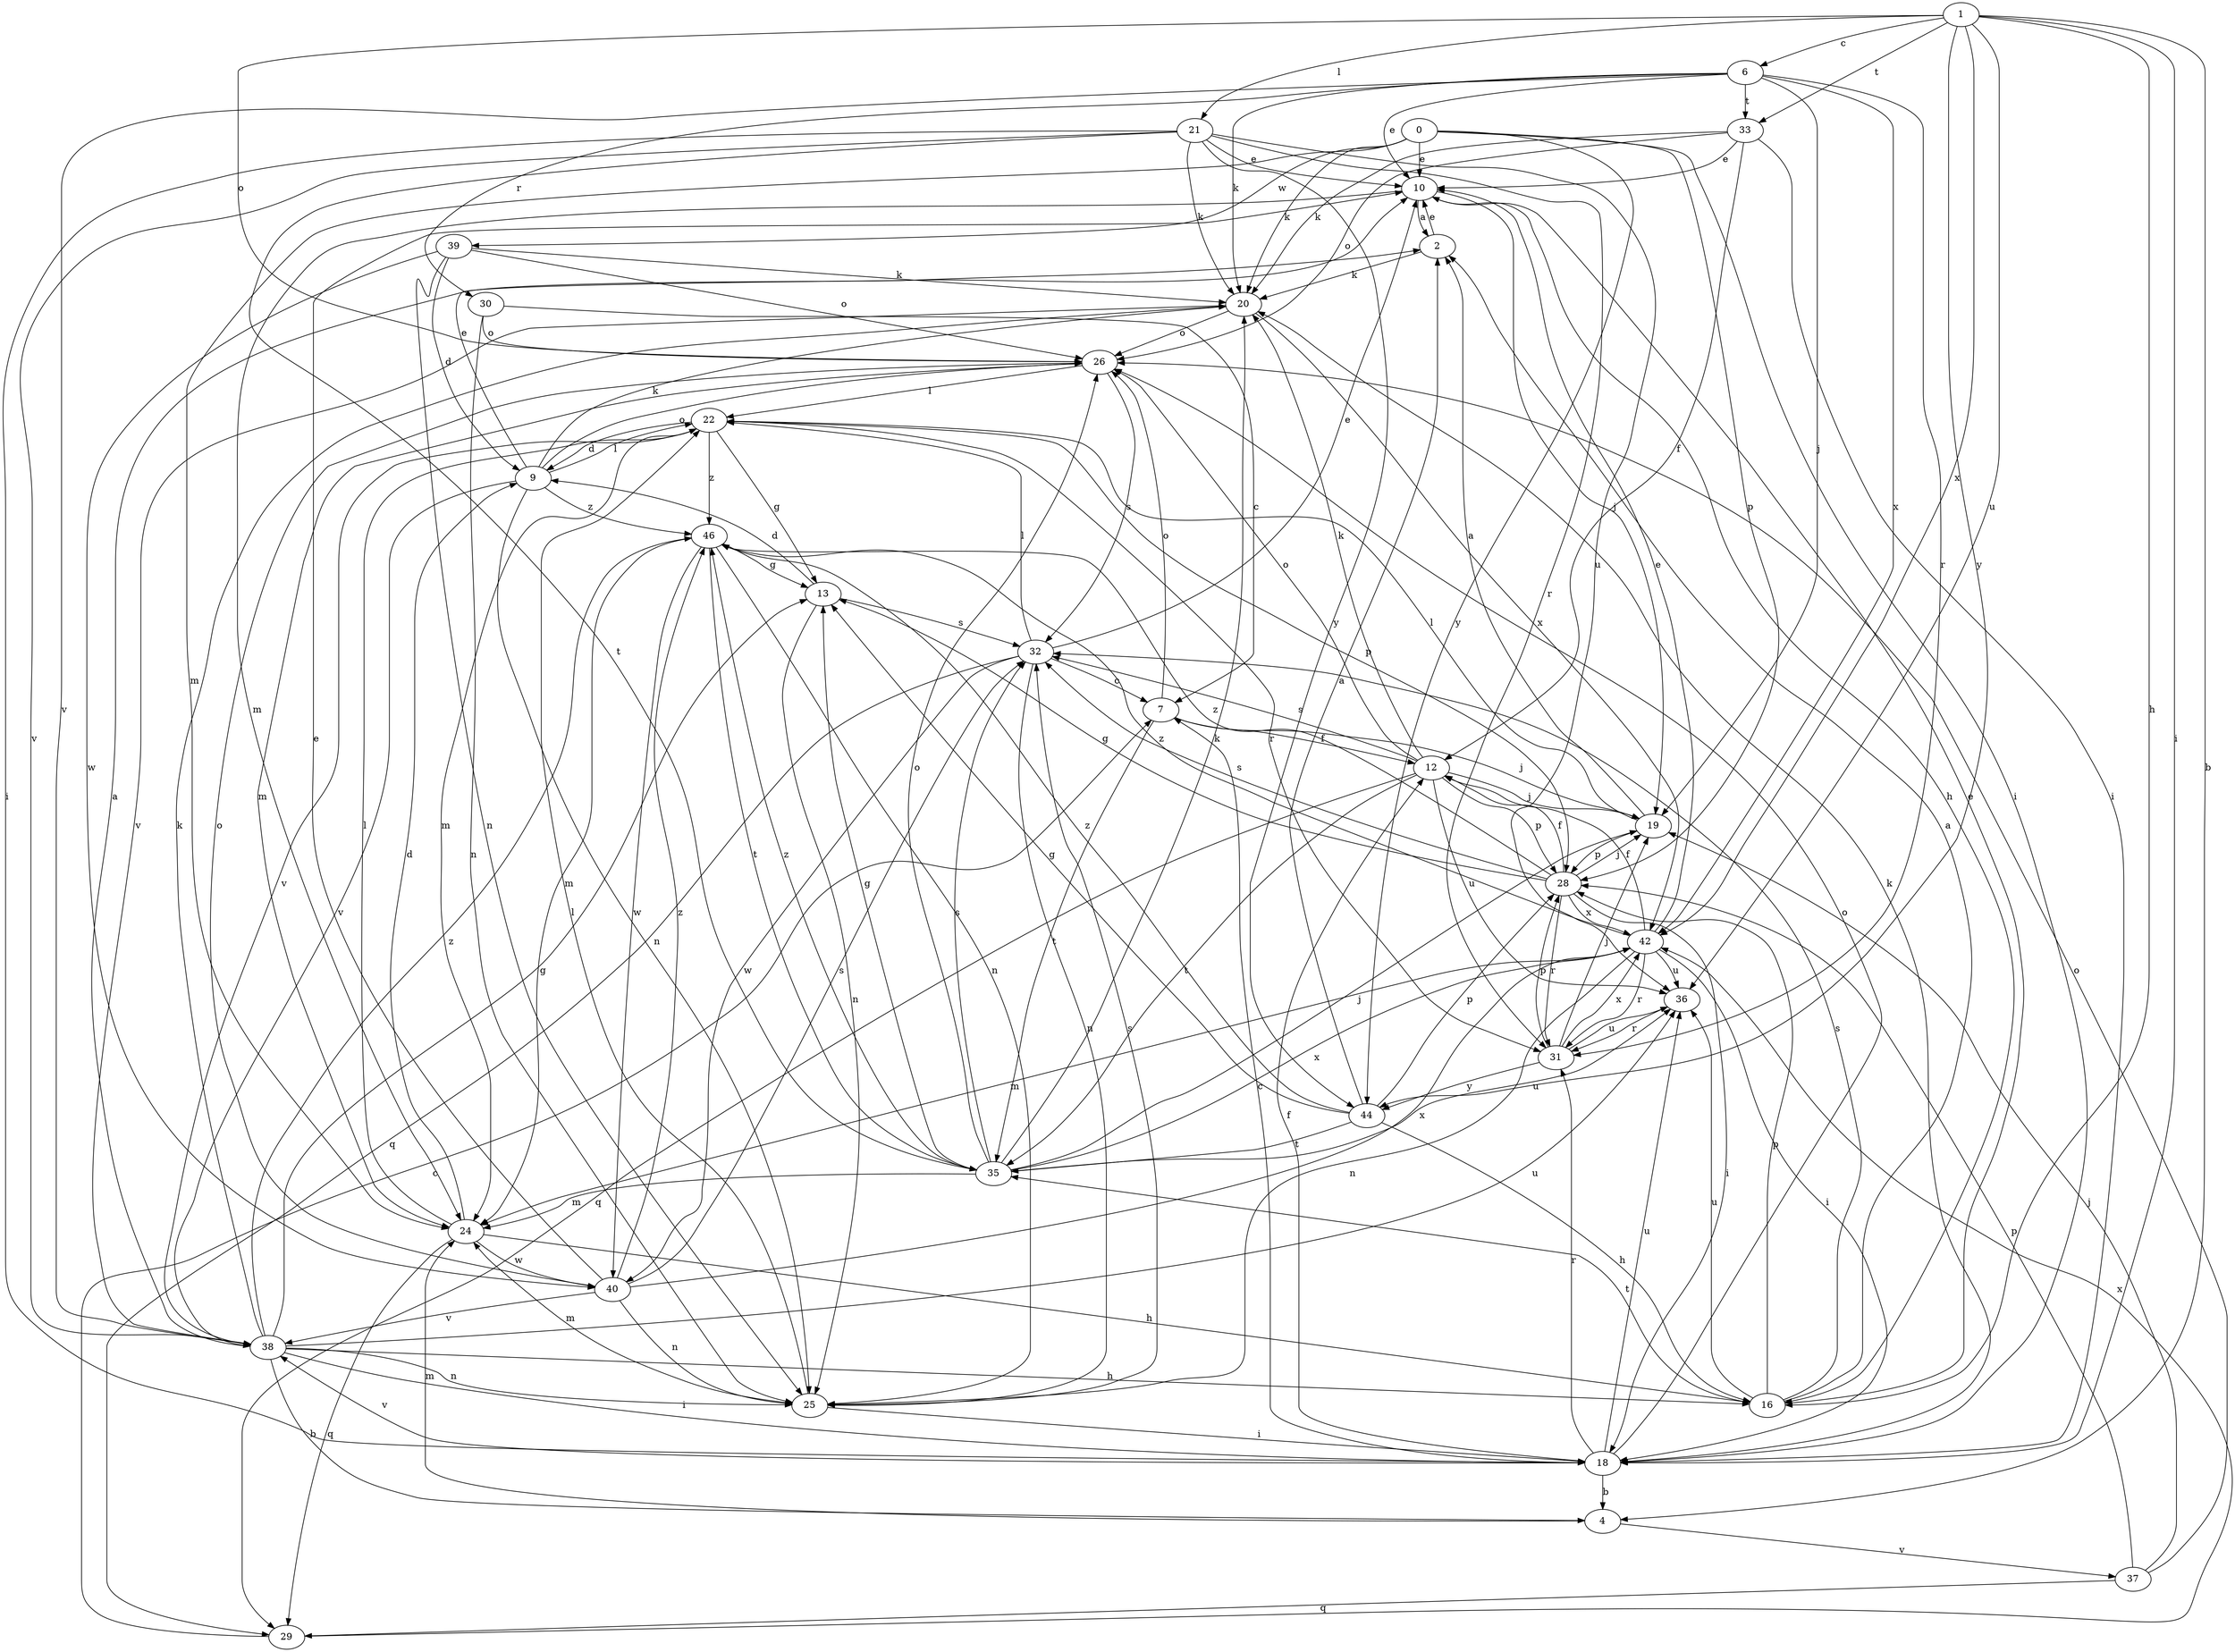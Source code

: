 strict digraph  {
0;
1;
2;
4;
6;
7;
9;
10;
12;
13;
16;
18;
19;
20;
21;
22;
24;
25;
26;
28;
29;
30;
31;
32;
33;
35;
36;
37;
38;
39;
40;
42;
44;
46;
0 -> 10  [label=e];
0 -> 18  [label=i];
0 -> 20  [label=k];
0 -> 24  [label=m];
0 -> 28  [label=p];
0 -> 39  [label=w];
0 -> 44  [label=y];
1 -> 4  [label=b];
1 -> 6  [label=c];
1 -> 16  [label=h];
1 -> 18  [label=i];
1 -> 21  [label=l];
1 -> 26  [label=o];
1 -> 33  [label=t];
1 -> 36  [label=u];
1 -> 42  [label=x];
1 -> 44  [label=y];
2 -> 10  [label=e];
2 -> 20  [label=k];
4 -> 24  [label=m];
4 -> 37  [label=v];
6 -> 10  [label=e];
6 -> 19  [label=j];
6 -> 20  [label=k];
6 -> 30  [label=r];
6 -> 31  [label=r];
6 -> 33  [label=t];
6 -> 38  [label=v];
6 -> 42  [label=x];
7 -> 12  [label=f];
7 -> 19  [label=j];
7 -> 26  [label=o];
7 -> 35  [label=t];
9 -> 10  [label=e];
9 -> 20  [label=k];
9 -> 22  [label=l];
9 -> 25  [label=n];
9 -> 26  [label=o];
9 -> 38  [label=v];
9 -> 46  [label=z];
10 -> 2  [label=a];
10 -> 16  [label=h];
10 -> 19  [label=j];
10 -> 24  [label=m];
12 -> 19  [label=j];
12 -> 20  [label=k];
12 -> 26  [label=o];
12 -> 28  [label=p];
12 -> 29  [label=q];
12 -> 32  [label=s];
12 -> 35  [label=t];
12 -> 36  [label=u];
13 -> 9  [label=d];
13 -> 25  [label=n];
13 -> 32  [label=s];
16 -> 2  [label=a];
16 -> 10  [label=e];
16 -> 28  [label=p];
16 -> 32  [label=s];
16 -> 35  [label=t];
16 -> 36  [label=u];
18 -> 4  [label=b];
18 -> 7  [label=c];
18 -> 12  [label=f];
18 -> 20  [label=k];
18 -> 26  [label=o];
18 -> 31  [label=r];
18 -> 36  [label=u];
18 -> 38  [label=v];
19 -> 2  [label=a];
19 -> 22  [label=l];
19 -> 28  [label=p];
20 -> 26  [label=o];
20 -> 38  [label=v];
20 -> 42  [label=x];
21 -> 10  [label=e];
21 -> 18  [label=i];
21 -> 20  [label=k];
21 -> 31  [label=r];
21 -> 35  [label=t];
21 -> 36  [label=u];
21 -> 38  [label=v];
21 -> 44  [label=y];
22 -> 9  [label=d];
22 -> 13  [label=g];
22 -> 24  [label=m];
22 -> 28  [label=p];
22 -> 31  [label=r];
22 -> 38  [label=v];
22 -> 46  [label=z];
24 -> 9  [label=d];
24 -> 16  [label=h];
24 -> 22  [label=l];
24 -> 29  [label=q];
24 -> 40  [label=w];
25 -> 18  [label=i];
25 -> 22  [label=l];
25 -> 24  [label=m];
25 -> 32  [label=s];
26 -> 22  [label=l];
26 -> 24  [label=m];
26 -> 32  [label=s];
28 -> 12  [label=f];
28 -> 13  [label=g];
28 -> 18  [label=i];
28 -> 19  [label=j];
28 -> 31  [label=r];
28 -> 32  [label=s];
28 -> 42  [label=x];
28 -> 46  [label=z];
29 -> 7  [label=c];
29 -> 42  [label=x];
30 -> 7  [label=c];
30 -> 25  [label=n];
30 -> 26  [label=o];
31 -> 19  [label=j];
31 -> 28  [label=p];
31 -> 36  [label=u];
31 -> 42  [label=x];
31 -> 44  [label=y];
32 -> 7  [label=c];
32 -> 10  [label=e];
32 -> 22  [label=l];
32 -> 25  [label=n];
32 -> 29  [label=q];
32 -> 40  [label=w];
33 -> 10  [label=e];
33 -> 12  [label=f];
33 -> 18  [label=i];
33 -> 20  [label=k];
33 -> 26  [label=o];
35 -> 13  [label=g];
35 -> 19  [label=j];
35 -> 20  [label=k];
35 -> 24  [label=m];
35 -> 26  [label=o];
35 -> 32  [label=s];
35 -> 36  [label=u];
35 -> 42  [label=x];
35 -> 46  [label=z];
36 -> 31  [label=r];
37 -> 19  [label=j];
37 -> 26  [label=o];
37 -> 28  [label=p];
37 -> 29  [label=q];
38 -> 2  [label=a];
38 -> 4  [label=b];
38 -> 13  [label=g];
38 -> 16  [label=h];
38 -> 18  [label=i];
38 -> 20  [label=k];
38 -> 25  [label=n];
38 -> 36  [label=u];
38 -> 46  [label=z];
39 -> 9  [label=d];
39 -> 20  [label=k];
39 -> 25  [label=n];
39 -> 26  [label=o];
39 -> 40  [label=w];
40 -> 10  [label=e];
40 -> 25  [label=n];
40 -> 26  [label=o];
40 -> 32  [label=s];
40 -> 38  [label=v];
40 -> 42  [label=x];
40 -> 46  [label=z];
42 -> 10  [label=e];
42 -> 12  [label=f];
42 -> 18  [label=i];
42 -> 24  [label=m];
42 -> 25  [label=n];
42 -> 31  [label=r];
42 -> 36  [label=u];
42 -> 46  [label=z];
44 -> 2  [label=a];
44 -> 13  [label=g];
44 -> 16  [label=h];
44 -> 28  [label=p];
44 -> 35  [label=t];
44 -> 46  [label=z];
46 -> 13  [label=g];
46 -> 24  [label=m];
46 -> 25  [label=n];
46 -> 35  [label=t];
46 -> 40  [label=w];
}
